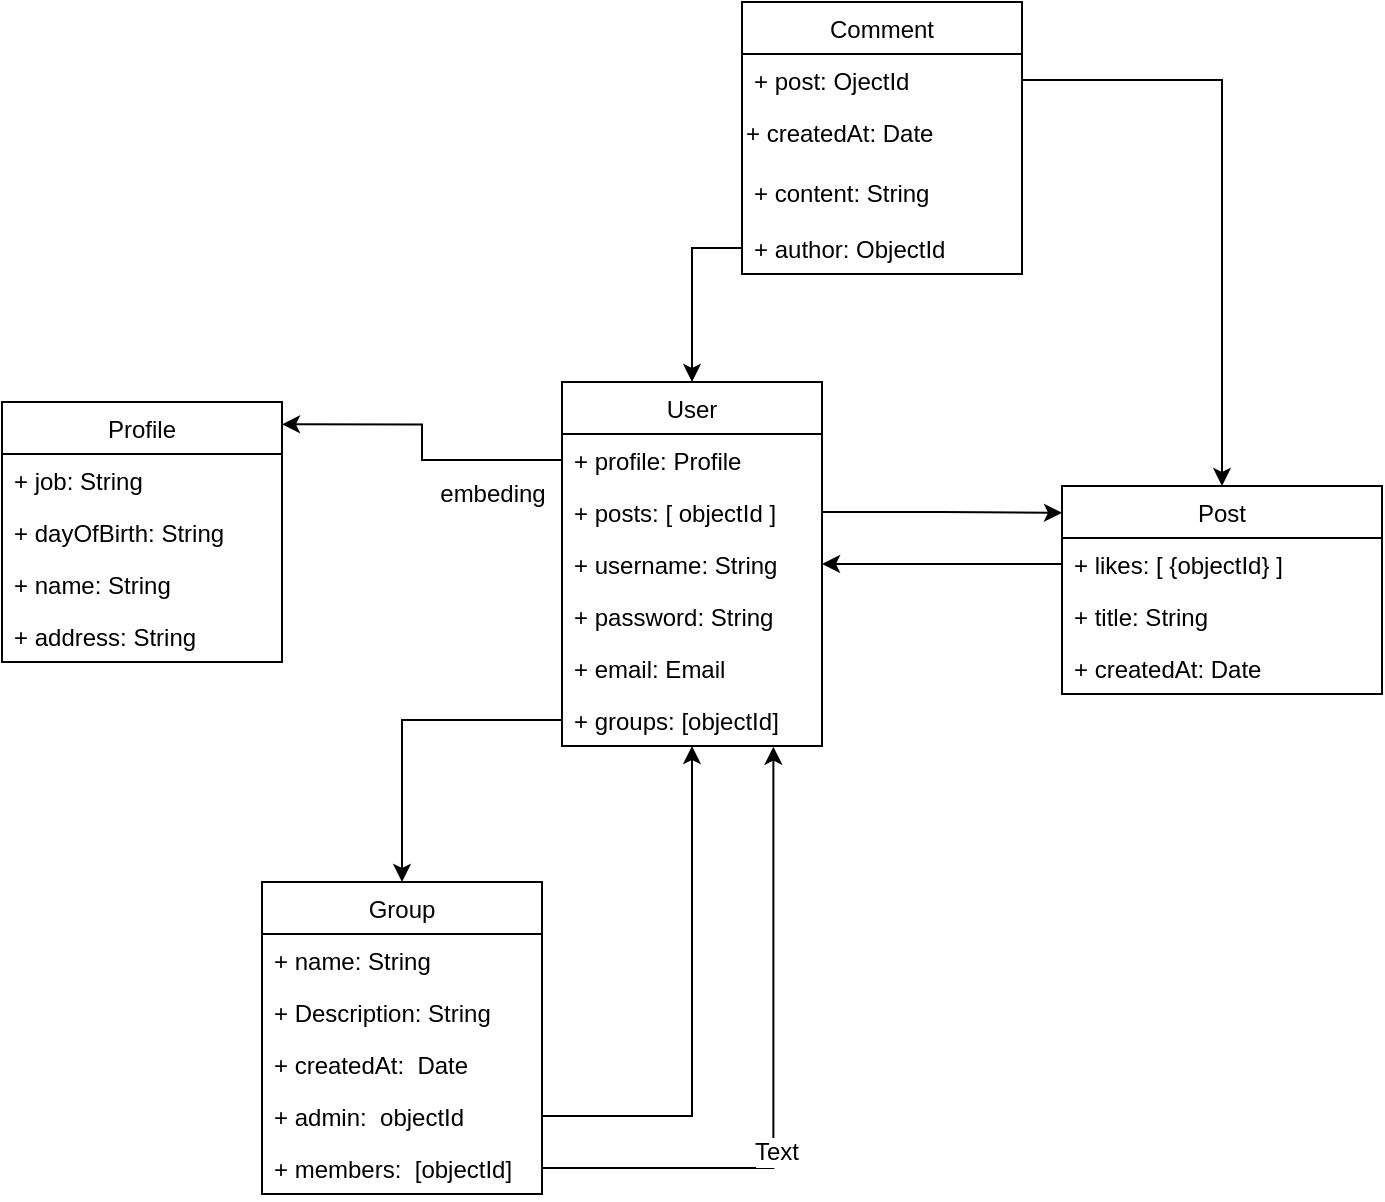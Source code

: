 <mxfile version="12.5.7" type="device"><diagram id="vTRG-kJ0qvsLf4rs1cIp" name="Page-1"><mxGraphModel dx="782" dy="929" grid="1" gridSize="10" guides="1" tooltips="1" connect="1" arrows="1" fold="1" page="0" pageScale="1" pageWidth="850" pageHeight="1100" math="0" shadow="0"><root><mxCell id="0"/><mxCell id="1" parent="0"/><mxCell id="D5J9kmQXVPFhzRYBeFo6-39" value="User" style="swimlane;fontStyle=0;childLayout=stackLayout;horizontal=1;startSize=26;fillColor=none;horizontalStack=0;resizeParent=1;resizeParentMax=0;resizeLast=0;collapsible=1;marginBottom=0;" parent="1" vertex="1"><mxGeometry x="430" y="180" width="130" height="182" as="geometry"/></mxCell><mxCell id="D5J9kmQXVPFhzRYBeFo6-42" value="+ profile: Profile" style="text;strokeColor=none;fillColor=none;align=left;verticalAlign=top;spacingLeft=4;spacingRight=4;overflow=hidden;rotatable=0;points=[[0,0.5],[1,0.5]];portConstraint=eastwest;" parent="D5J9kmQXVPFhzRYBeFo6-39" vertex="1"><mxGeometry y="26" width="130" height="26" as="geometry"/></mxCell><mxCell id="D5J9kmQXVPFhzRYBeFo6-59" value="+ posts: [ objectId ]" style="text;strokeColor=none;fillColor=none;align=left;verticalAlign=top;spacingLeft=4;spacingRight=4;overflow=hidden;rotatable=0;points=[[0,0.5],[1,0.5]];portConstraint=eastwest;" parent="D5J9kmQXVPFhzRYBeFo6-39" vertex="1"><mxGeometry y="52" width="130" height="26" as="geometry"/></mxCell><mxCell id="D5J9kmQXVPFhzRYBeFo6-40" value="+ username: String" style="text;strokeColor=none;fillColor=none;align=left;verticalAlign=top;spacingLeft=4;spacingRight=4;overflow=hidden;rotatable=0;points=[[0,0.5],[1,0.5]];portConstraint=eastwest;" parent="D5J9kmQXVPFhzRYBeFo6-39" vertex="1"><mxGeometry y="78" width="130" height="26" as="geometry"/></mxCell><mxCell id="D5J9kmQXVPFhzRYBeFo6-41" value="+ password: String" style="text;strokeColor=none;fillColor=none;align=left;verticalAlign=top;spacingLeft=4;spacingRight=4;overflow=hidden;rotatable=0;points=[[0,0.5],[1,0.5]];portConstraint=eastwest;" parent="D5J9kmQXVPFhzRYBeFo6-39" vertex="1"><mxGeometry y="104" width="130" height="26" as="geometry"/></mxCell><mxCell id="D5J9kmQXVPFhzRYBeFo6-58" value="+ email: Email" style="text;strokeColor=none;fillColor=none;align=left;verticalAlign=top;spacingLeft=4;spacingRight=4;overflow=hidden;rotatable=0;points=[[0,0.5],[1,0.5]];portConstraint=eastwest;" parent="D5J9kmQXVPFhzRYBeFo6-39" vertex="1"><mxGeometry y="130" width="130" height="26" as="geometry"/></mxCell><mxCell id="qkmh2QeRFupbBclgMQIZ-17" value="+ groups: [objectId]" style="text;strokeColor=none;fillColor=none;align=left;verticalAlign=top;spacingLeft=4;spacingRight=4;overflow=hidden;rotatable=0;points=[[0,0.5],[1,0.5]];portConstraint=eastwest;" parent="D5J9kmQXVPFhzRYBeFo6-39" vertex="1"><mxGeometry y="156" width="130" height="26" as="geometry"/></mxCell><mxCell id="D5J9kmQXVPFhzRYBeFo6-60" value="Profile" style="swimlane;fontStyle=0;childLayout=stackLayout;horizontal=1;startSize=26;fillColor=none;horizontalStack=0;resizeParent=1;resizeParentMax=0;resizeLast=0;collapsible=1;marginBottom=0;" parent="1" vertex="1"><mxGeometry x="150" y="190" width="140" height="130" as="geometry"/></mxCell><mxCell id="D5J9kmQXVPFhzRYBeFo6-61" value="+ job: String" style="text;strokeColor=none;fillColor=none;align=left;verticalAlign=top;spacingLeft=4;spacingRight=4;overflow=hidden;rotatable=0;points=[[0,0.5],[1,0.5]];portConstraint=eastwest;" parent="D5J9kmQXVPFhzRYBeFo6-60" vertex="1"><mxGeometry y="26" width="140" height="26" as="geometry"/></mxCell><mxCell id="D5J9kmQXVPFhzRYBeFo6-64" value="+ dayOfBirth: String" style="text;strokeColor=none;fillColor=none;align=left;verticalAlign=top;spacingLeft=4;spacingRight=4;overflow=hidden;rotatable=0;points=[[0,0.5],[1,0.5]];portConstraint=eastwest;" parent="D5J9kmQXVPFhzRYBeFo6-60" vertex="1"><mxGeometry y="52" width="140" height="26" as="geometry"/></mxCell><mxCell id="D5J9kmQXVPFhzRYBeFo6-66" value="+ name: String" style="text;strokeColor=none;fillColor=none;align=left;verticalAlign=top;spacingLeft=4;spacingRight=4;overflow=hidden;rotatable=0;points=[[0,0.5],[1,0.5]];portConstraint=eastwest;" parent="D5J9kmQXVPFhzRYBeFo6-60" vertex="1"><mxGeometry y="78" width="140" height="26" as="geometry"/></mxCell><mxCell id="D5J9kmQXVPFhzRYBeFo6-67" value="+ address: String" style="text;strokeColor=none;fillColor=none;align=left;verticalAlign=top;spacingLeft=4;spacingRight=4;overflow=hidden;rotatable=0;points=[[0,0.5],[1,0.5]];portConstraint=eastwest;" parent="D5J9kmQXVPFhzRYBeFo6-60" vertex="1"><mxGeometry y="104" width="140" height="26" as="geometry"/></mxCell><mxCell id="D5J9kmQXVPFhzRYBeFo6-68" value="Post" style="swimlane;fontStyle=0;childLayout=stackLayout;horizontal=1;startSize=26;fillColor=none;horizontalStack=0;resizeParent=1;resizeParentMax=0;resizeLast=0;collapsible=1;marginBottom=0;" parent="1" vertex="1"><mxGeometry x="680" y="232" width="160" height="104" as="geometry"/></mxCell><mxCell id="D5J9kmQXVPFhzRYBeFo6-72" value="+ likes: [ {objectId} ]" style="text;strokeColor=none;fillColor=none;align=left;verticalAlign=top;spacingLeft=4;spacingRight=4;overflow=hidden;rotatable=0;points=[[0,0.5],[1,0.5]];portConstraint=eastwest;" parent="D5J9kmQXVPFhzRYBeFo6-68" vertex="1"><mxGeometry y="26" width="160" height="26" as="geometry"/></mxCell><mxCell id="D5J9kmQXVPFhzRYBeFo6-69" value="+ title: String" style="text;strokeColor=none;fillColor=none;align=left;verticalAlign=top;spacingLeft=4;spacingRight=4;overflow=hidden;rotatable=0;points=[[0,0.5],[1,0.5]];portConstraint=eastwest;" parent="D5J9kmQXVPFhzRYBeFo6-68" vertex="1"><mxGeometry y="52" width="160" height="26" as="geometry"/></mxCell><mxCell id="D5J9kmQXVPFhzRYBeFo6-71" value="+ createdAt: Date" style="text;strokeColor=none;fillColor=none;align=left;verticalAlign=top;spacingLeft=4;spacingRight=4;overflow=hidden;rotatable=0;points=[[0,0.5],[1,0.5]];portConstraint=eastwest;" parent="D5J9kmQXVPFhzRYBeFo6-68" vertex="1"><mxGeometry y="78" width="160" height="26" as="geometry"/></mxCell><mxCell id="D5J9kmQXVPFhzRYBeFo6-78" value="Comment" style="swimlane;fontStyle=0;childLayout=stackLayout;horizontal=1;startSize=26;fillColor=none;horizontalStack=0;resizeParent=1;resizeParentMax=0;resizeLast=0;collapsible=1;marginBottom=0;" parent="1" vertex="1"><mxGeometry x="520" y="-10" width="140" height="136" as="geometry"/></mxCell><mxCell id="D5J9kmQXVPFhzRYBeFo6-80" value="+ post: OjectId" style="text;strokeColor=none;fillColor=none;align=left;verticalAlign=top;spacingLeft=4;spacingRight=4;overflow=hidden;rotatable=0;points=[[0,0.5],[1,0.5]];portConstraint=eastwest;" parent="D5J9kmQXVPFhzRYBeFo6-78" vertex="1"><mxGeometry y="26" width="140" height="26" as="geometry"/></mxCell><mxCell id="7iVMVu_Of8QTWIO9Tm87-8" value="+ createdAt: Date" style="text;html=1;" vertex="1" parent="D5J9kmQXVPFhzRYBeFo6-78"><mxGeometry y="52" width="140" height="30" as="geometry"/></mxCell><mxCell id="D5J9kmQXVPFhzRYBeFo6-70" value="+ content: String" style="text;strokeColor=none;fillColor=none;align=left;verticalAlign=top;spacingLeft=4;spacingRight=4;overflow=hidden;rotatable=0;points=[[0,0.5],[1,0.5]];portConstraint=eastwest;" parent="D5J9kmQXVPFhzRYBeFo6-78" vertex="1"><mxGeometry y="82" width="140" height="28" as="geometry"/></mxCell><mxCell id="D5J9kmQXVPFhzRYBeFo6-79" value="+ author: ObjectId" style="text;strokeColor=none;fillColor=none;align=left;verticalAlign=top;spacingLeft=4;spacingRight=4;overflow=hidden;rotatable=0;points=[[0,0.5],[1,0.5]];portConstraint=eastwest;" parent="D5J9kmQXVPFhzRYBeFo6-78" vertex="1"><mxGeometry y="110" width="140" height="26" as="geometry"/></mxCell><mxCell id="D5J9kmQXVPFhzRYBeFo6-82" value="Group" style="swimlane;fontStyle=0;childLayout=stackLayout;horizontal=1;startSize=26;fillColor=none;horizontalStack=0;resizeParent=1;resizeParentMax=0;resizeLast=0;collapsible=1;marginBottom=0;" parent="1" vertex="1"><mxGeometry x="280" y="430" width="140" height="156" as="geometry"/></mxCell><mxCell id="D5J9kmQXVPFhzRYBeFo6-83" value="+ name: String" style="text;strokeColor=none;fillColor=none;align=left;verticalAlign=top;spacingLeft=4;spacingRight=4;overflow=hidden;rotatable=0;points=[[0,0.5],[1,0.5]];portConstraint=eastwest;" parent="D5J9kmQXVPFhzRYBeFo6-82" vertex="1"><mxGeometry y="26" width="140" height="26" as="geometry"/></mxCell><mxCell id="D5J9kmQXVPFhzRYBeFo6-84" value="+ Description: String" style="text;strokeColor=none;fillColor=none;align=left;verticalAlign=top;spacingLeft=4;spacingRight=4;overflow=hidden;rotatable=0;points=[[0,0.5],[1,0.5]];portConstraint=eastwest;" parent="D5J9kmQXVPFhzRYBeFo6-82" vertex="1"><mxGeometry y="52" width="140" height="26" as="geometry"/></mxCell><mxCell id="D5J9kmQXVPFhzRYBeFo6-85" value="+ createdAt:  Date" style="text;strokeColor=none;fillColor=none;align=left;verticalAlign=top;spacingLeft=4;spacingRight=4;overflow=hidden;rotatable=0;points=[[0,0.5],[1,0.5]];portConstraint=eastwest;" parent="D5J9kmQXVPFhzRYBeFo6-82" vertex="1"><mxGeometry y="78" width="140" height="26" as="geometry"/></mxCell><mxCell id="qkmh2QeRFupbBclgMQIZ-1" value="+ admin:  objectId" style="text;strokeColor=none;fillColor=none;align=left;verticalAlign=top;spacingLeft=4;spacingRight=4;overflow=hidden;rotatable=0;points=[[0,0.5],[1,0.5]];portConstraint=eastwest;" parent="D5J9kmQXVPFhzRYBeFo6-82" vertex="1"><mxGeometry y="104" width="140" height="26" as="geometry"/></mxCell><mxCell id="qkmh2QeRFupbBclgMQIZ-21" value="+ members:  [objectId]" style="text;strokeColor=none;fillColor=none;align=left;verticalAlign=top;spacingLeft=4;spacingRight=4;overflow=hidden;rotatable=0;points=[[0,0.5],[1,0.5]];portConstraint=eastwest;" parent="D5J9kmQXVPFhzRYBeFo6-82" vertex="1"><mxGeometry y="130" width="140" height="26" as="geometry"/></mxCell><mxCell id="qkmh2QeRFupbBclgMQIZ-4" style="edgeStyle=orthogonalEdgeStyle;rounded=0;orthogonalLoop=1;jettySize=auto;html=1;entryX=1;entryY=0.086;entryDx=0;entryDy=0;entryPerimeter=0;" parent="1" source="D5J9kmQXVPFhzRYBeFo6-42" target="D5J9kmQXVPFhzRYBeFo6-60" edge="1"><mxGeometry relative="1" as="geometry"/></mxCell><mxCell id="qkmh2QeRFupbBclgMQIZ-5" value="embeding" style="text;html=1;align=center;verticalAlign=middle;resizable=0;points=[];autosize=1;" parent="1" vertex="1"><mxGeometry x="360" y="226" width="70" height="20" as="geometry"/></mxCell><mxCell id="qkmh2QeRFupbBclgMQIZ-6" style="edgeStyle=orthogonalEdgeStyle;rounded=0;orthogonalLoop=1;jettySize=auto;html=1;entryX=0;entryY=0.129;entryDx=0;entryDy=0;entryPerimeter=0;" parent="1" source="D5J9kmQXVPFhzRYBeFo6-59" target="D5J9kmQXVPFhzRYBeFo6-68" edge="1"><mxGeometry relative="1" as="geometry"/></mxCell><mxCell id="qkmh2QeRFupbBclgMQIZ-11" style="edgeStyle=orthogonalEdgeStyle;rounded=0;orthogonalLoop=1;jettySize=auto;html=1;entryX=0.5;entryY=0;entryDx=0;entryDy=0;" parent="1" source="D5J9kmQXVPFhzRYBeFo6-79" target="D5J9kmQXVPFhzRYBeFo6-39" edge="1"><mxGeometry relative="1" as="geometry"><mxPoint x="490" y="150" as="targetPoint"/></mxGeometry></mxCell><mxCell id="qkmh2QeRFupbBclgMQIZ-13" style="edgeStyle=orthogonalEdgeStyle;rounded=0;orthogonalLoop=1;jettySize=auto;html=1;" parent="1" source="D5J9kmQXVPFhzRYBeFo6-80" target="D5J9kmQXVPFhzRYBeFo6-68" edge="1"><mxGeometry relative="1" as="geometry"/></mxCell><mxCell id="qkmh2QeRFupbBclgMQIZ-19" style="edgeStyle=orthogonalEdgeStyle;rounded=0;orthogonalLoop=1;jettySize=auto;html=1;" parent="1" source="qkmh2QeRFupbBclgMQIZ-17" target="D5J9kmQXVPFhzRYBeFo6-82" edge="1"><mxGeometry relative="1" as="geometry"/></mxCell><mxCell id="qkmh2QeRFupbBclgMQIZ-20" style="edgeStyle=orthogonalEdgeStyle;rounded=0;orthogonalLoop=1;jettySize=auto;html=1;" parent="1" source="qkmh2QeRFupbBclgMQIZ-1" target="D5J9kmQXVPFhzRYBeFo6-39" edge="1"><mxGeometry relative="1" as="geometry"/></mxCell><mxCell id="qkmh2QeRFupbBclgMQIZ-22" style="edgeStyle=orthogonalEdgeStyle;rounded=0;orthogonalLoop=1;jettySize=auto;html=1;entryX=0.813;entryY=1.013;entryDx=0;entryDy=0;entryPerimeter=0;" parent="1" source="qkmh2QeRFupbBclgMQIZ-21" target="qkmh2QeRFupbBclgMQIZ-17" edge="1"><mxGeometry relative="1" as="geometry"/></mxCell><mxCell id="7iVMVu_Of8QTWIO9Tm87-6" value="Text" style="text;html=1;align=center;verticalAlign=middle;resizable=0;points=[];labelBackgroundColor=#ffffff;" vertex="1" connectable="0" parent="qkmh2QeRFupbBclgMQIZ-22"><mxGeometry x="-0.31" y="4" relative="1" as="geometry"><mxPoint x="4" y="-4" as="offset"/></mxGeometry></mxCell><mxCell id="7iVMVu_Of8QTWIO9Tm87-7" style="edgeStyle=orthogonalEdgeStyle;rounded=0;orthogonalLoop=1;jettySize=auto;html=1;" edge="1" parent="1" source="D5J9kmQXVPFhzRYBeFo6-72" target="D5J9kmQXVPFhzRYBeFo6-39"><mxGeometry relative="1" as="geometry"/></mxCell></root></mxGraphModel></diagram></mxfile>